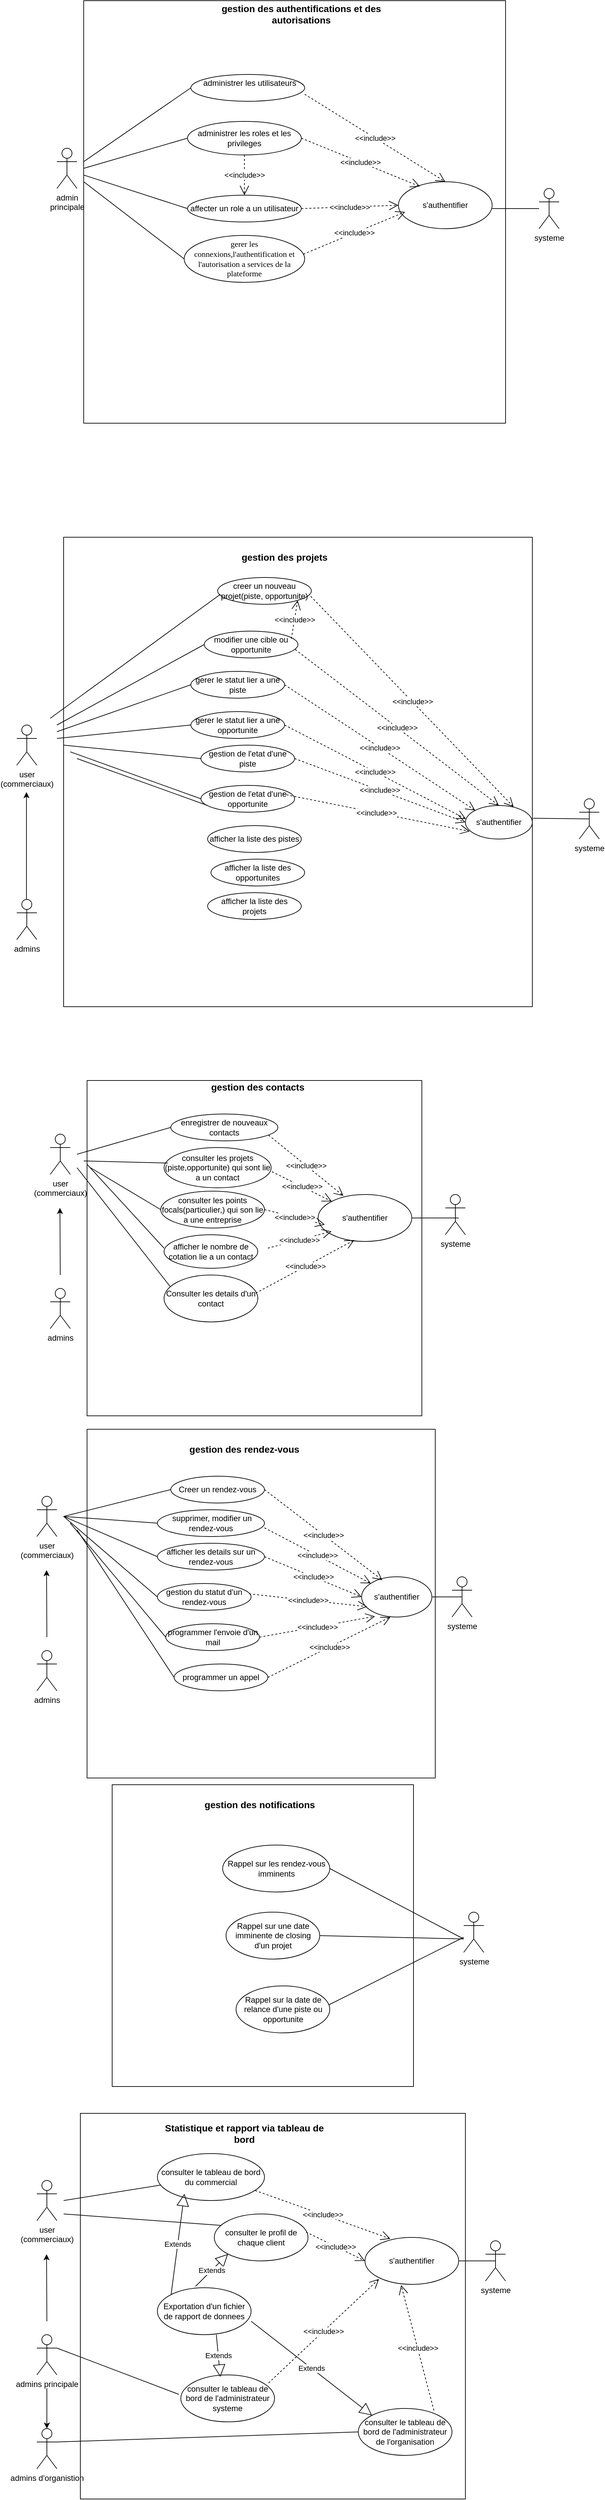 <mxfile version="24.0.5" type="github">
  <diagram name="Page-1" id="YedJf_uwcZubBDAMZVYi">
    <mxGraphModel dx="1066" dy="-581" grid="1" gridSize="10" guides="1" tooltips="1" connect="1" arrows="1" fold="1" page="1" pageScale="1" pageWidth="850" pageHeight="1100" math="0" shadow="0">
      <root>
        <mxCell id="0" />
        <mxCell id="1" parent="0" />
        <mxCell id="aS9QhIr4S9a6gYHnRsQU-71" value="systeme" style="shape=umlActor;verticalLabelPosition=bottom;verticalAlign=top;html=1;" parent="1" vertex="1">
          <mxGeometry x="820" y="1490" width="30" height="60" as="geometry" />
        </mxCell>
        <mxCell id="aS9QhIr4S9a6gYHnRsQU-136" value="" style="whiteSpace=wrap;html=1;aspect=fixed;" parent="1" vertex="1">
          <mxGeometry x="140" y="1210" width="630" height="630" as="geometry" />
        </mxCell>
        <mxCell id="aS9QhIr4S9a6gYHnRsQU-137" value="&lt;b&gt;&lt;font style=&quot;font-size: 14px;&quot;&gt;gestion des authentifications et des autorisations&lt;br&gt;&lt;/font&gt;&lt;/b&gt;" style="text;html=1;align=center;verticalAlign=middle;whiteSpace=wrap;rounded=0;" parent="1" vertex="1">
          <mxGeometry x="340" y="1210" width="250" height="40" as="geometry" />
        </mxCell>
        <mxCell id="aS9QhIr4S9a6gYHnRsQU-138" value="&lt;div&gt;admin &lt;br&gt;&lt;/div&gt;&lt;div&gt;principale&lt;br&gt;&lt;/div&gt;" style="shape=umlActor;verticalLabelPosition=bottom;verticalAlign=top;html=1;outlineConnect=0;" parent="1" vertex="1">
          <mxGeometry x="100" y="1430" width="30" height="60" as="geometry" />
        </mxCell>
        <mxCell id="aS9QhIr4S9a6gYHnRsQU-143" value="&lt;br&gt;&lt;br&gt;&lt;br&gt;&lt;br&gt;&lt;p style=&quot;margin-top:0cm;margin-right:0cm;margin-bottom:0cm;&lt;br/&gt;margin-left:36.0pt;text-align:justify;text-indent:-18.0pt;mso-list:l0 level1 lfo1;&lt;br/&gt;tab-stops:0cm&quot; class=&quot;MsoNormal&quot;&gt;&amp;nbsp;&amp;nbsp;&amp;nbsp;&amp;nbsp;&amp;nbsp;&amp;nbsp;&amp;nbsp;&amp;nbsp; administrer les utilisateurs&lt;br&gt;&lt;/p&gt;&lt;br&gt;&lt;br&gt;&lt;br&gt;&lt;br&gt;&lt;div&gt;&lt;br&gt;&lt;/div&gt;" style="ellipse;whiteSpace=wrap;html=1;" parent="1" vertex="1">
          <mxGeometry x="300" y="1320" width="170" height="40" as="geometry" />
        </mxCell>
        <mxCell id="aS9QhIr4S9a6gYHnRsQU-144" value="administrer les roles et les privileges" style="ellipse;whiteSpace=wrap;html=1;" parent="1" vertex="1">
          <mxGeometry x="295" y="1390" width="170" height="50" as="geometry" />
        </mxCell>
        <mxCell id="aS9QhIr4S9a6gYHnRsQU-145" value="affecter un role a un utilisateur" style="ellipse;whiteSpace=wrap;html=1;" parent="1" vertex="1">
          <mxGeometry x="295" y="1500" width="170" height="40" as="geometry" />
        </mxCell>
        <mxCell id="aS9QhIr4S9a6gYHnRsQU-146" value="&lt;font style=&quot;font-size: 12px;&quot;&gt;&lt;span style=&quot;line-height: 115%; font-family: &amp;quot;Times New Roman&amp;quot;, serif;&quot; lang=&quot;FR&quot;&gt;gerer les connexions,l&#39;authentification et l&#39;autorisation a services de la plateforme&lt;br&gt;&lt;/span&gt;&lt;/font&gt;" style="ellipse;whiteSpace=wrap;html=1;" parent="1" vertex="1">
          <mxGeometry x="290" y="1560" width="180" height="70" as="geometry" />
        </mxCell>
        <mxCell id="aS9QhIr4S9a6gYHnRsQU-147" value="s&#39;authentifier" style="ellipse;whiteSpace=wrap;html=1;" parent="1" vertex="1">
          <mxGeometry x="610" y="1480" width="140" height="70" as="geometry" />
        </mxCell>
        <mxCell id="aS9QhIr4S9a6gYHnRsQU-148" value="&amp;lt;&amp;lt;include&amp;gt;&amp;gt;" style="endArrow=open;endSize=12;dashed=1;html=1;rounded=0;entryX=0.5;entryY=0;entryDx=0;entryDy=0;" parent="1" target="aS9QhIr4S9a6gYHnRsQU-147" edge="1">
          <mxGeometry width="160" relative="1" as="geometry">
            <mxPoint x="470" y="1349.5" as="sourcePoint" />
            <mxPoint x="630" y="1349.5" as="targetPoint" />
          </mxGeometry>
        </mxCell>
        <mxCell id="aS9QhIr4S9a6gYHnRsQU-149" value="&amp;lt;&amp;lt;include&amp;gt;&amp;gt;" style="endArrow=open;endSize=12;dashed=1;html=1;rounded=0;entryX=0.229;entryY=0.1;entryDx=0;entryDy=0;exitX=1;exitY=0.5;exitDx=0;exitDy=0;entryPerimeter=0;" parent="1" source="aS9QhIr4S9a6gYHnRsQU-144" target="aS9QhIr4S9a6gYHnRsQU-147" edge="1">
          <mxGeometry width="160" relative="1" as="geometry">
            <mxPoint x="480" y="1359.5" as="sourcePoint" />
            <mxPoint x="690" y="1490" as="targetPoint" />
          </mxGeometry>
        </mxCell>
        <mxCell id="aS9QhIr4S9a6gYHnRsQU-150" value="&amp;lt;&amp;lt;include&amp;gt;&amp;gt;" style="endArrow=open;endSize=12;dashed=1;html=1;rounded=0;entryX=0;entryY=0.5;entryDx=0;entryDy=0;exitX=1;exitY=0.5;exitDx=0;exitDy=0;" parent="1" source="aS9QhIr4S9a6gYHnRsQU-145" target="aS9QhIr4S9a6gYHnRsQU-147" edge="1">
          <mxGeometry width="160" relative="1" as="geometry">
            <mxPoint x="475" y="1455" as="sourcePoint" />
            <mxPoint x="652" y="1497" as="targetPoint" />
          </mxGeometry>
        </mxCell>
        <mxCell id="aS9QhIr4S9a6gYHnRsQU-151" value="&amp;lt;&amp;lt;include&amp;gt;&amp;gt;" style="endArrow=open;endSize=12;dashed=1;html=1;rounded=0;entryX=0;entryY=0.5;entryDx=0;entryDy=0;exitX=0.989;exitY=0.4;exitDx=0;exitDy=0;exitPerimeter=0;" parent="1" source="aS9QhIr4S9a6gYHnRsQU-146" edge="1">
          <mxGeometry width="160" relative="1" as="geometry">
            <mxPoint x="480" y="1570" as="sourcePoint" />
            <mxPoint x="620" y="1525" as="targetPoint" />
          </mxGeometry>
        </mxCell>
        <mxCell id="aS9QhIr4S9a6gYHnRsQU-154" value="" style="endArrow=none;html=1;rounded=0;" parent="1" edge="1">
          <mxGeometry width="50" height="50" relative="1" as="geometry">
            <mxPoint x="750" y="1520" as="sourcePoint" />
            <mxPoint x="820" y="1520" as="targetPoint" />
          </mxGeometry>
        </mxCell>
        <mxCell id="aS9QhIr4S9a6gYHnRsQU-155" value="" style="endArrow=none;html=1;rounded=0;entryX=0;entryY=0.5;entryDx=0;entryDy=0;" parent="1" edge="1" target="aS9QhIr4S9a6gYHnRsQU-143">
          <mxGeometry width="50" height="50" relative="1" as="geometry">
            <mxPoint x="140" y="1450" as="sourcePoint" />
            <mxPoint x="300" y="1350" as="targetPoint" />
          </mxGeometry>
        </mxCell>
        <mxCell id="aS9QhIr4S9a6gYHnRsQU-156" value="" style="endArrow=none;html=1;rounded=0;entryX=0;entryY=0.5;entryDx=0;entryDy=0;" parent="1" target="aS9QhIr4S9a6gYHnRsQU-144" edge="1">
          <mxGeometry width="50" height="50" relative="1" as="geometry">
            <mxPoint x="140" y="1460" as="sourcePoint" />
            <mxPoint x="310" y="1360" as="targetPoint" />
          </mxGeometry>
        </mxCell>
        <mxCell id="aS9QhIr4S9a6gYHnRsQU-157" value="" style="endArrow=none;html=1;rounded=0;entryX=0;entryY=0.5;entryDx=0;entryDy=0;" parent="1" target="aS9QhIr4S9a6gYHnRsQU-146" edge="1">
          <mxGeometry width="50" height="50" relative="1" as="geometry">
            <mxPoint x="140" y="1480" as="sourcePoint" />
            <mxPoint x="305" y="1455" as="targetPoint" />
          </mxGeometry>
        </mxCell>
        <mxCell id="aS9QhIr4S9a6gYHnRsQU-158" value="" style="endArrow=none;html=1;rounded=0;entryX=0;entryY=0.5;entryDx=0;entryDy=0;" parent="1" target="aS9QhIr4S9a6gYHnRsQU-145" edge="1">
          <mxGeometry width="50" height="50" relative="1" as="geometry">
            <mxPoint x="140" y="1470" as="sourcePoint" />
            <mxPoint x="315" y="1465" as="targetPoint" />
          </mxGeometry>
        </mxCell>
        <mxCell id="aS9QhIr4S9a6gYHnRsQU-159" value="&amp;lt;&amp;lt;include&amp;gt;&amp;gt;" style="endArrow=open;endSize=12;dashed=1;html=1;rounded=0;entryX=0.5;entryY=0;entryDx=0;entryDy=0;exitX=0.5;exitY=1;exitDx=0;exitDy=0;" parent="1" source="aS9QhIr4S9a6gYHnRsQU-144" target="aS9QhIr4S9a6gYHnRsQU-145" edge="1">
          <mxGeometry width="160" relative="1" as="geometry">
            <mxPoint x="475" y="1570" as="sourcePoint" />
            <mxPoint x="620" y="1525" as="targetPoint" />
          </mxGeometry>
        </mxCell>
        <mxCell id="aS9QhIr4S9a6gYHnRsQU-160" value="" style="whiteSpace=wrap;html=1;aspect=fixed;" parent="1" vertex="1">
          <mxGeometry x="110" y="2010" width="700" height="700" as="geometry" />
        </mxCell>
        <mxCell id="aS9QhIr4S9a6gYHnRsQU-161" value="&lt;b&gt;&lt;font style=&quot;font-size: 14px;&quot;&gt;gestion des projets&lt;br&gt;&lt;/font&gt;&lt;/b&gt;" style="text;html=1;align=center;verticalAlign=middle;whiteSpace=wrap;rounded=0;" parent="1" vertex="1">
          <mxGeometry x="315" y="2020" width="250" height="40" as="geometry" />
        </mxCell>
        <mxCell id="aS9QhIr4S9a6gYHnRsQU-176" value="creer un nouveau projet(piste, opportunite) " style="ellipse;whiteSpace=wrap;html=1;" parent="1" vertex="1">
          <mxGeometry x="340" y="2070" width="140" height="40" as="geometry" />
        </mxCell>
        <mxCell id="aS9QhIr4S9a6gYHnRsQU-177" value="modifier une cible ou opportunite" style="ellipse;whiteSpace=wrap;html=1;" parent="1" vertex="1">
          <mxGeometry x="320" y="2150" width="140" height="40" as="geometry" />
        </mxCell>
        <mxCell id="aS9QhIr4S9a6gYHnRsQU-178" value="gerer le statut lier a une piste" style="ellipse;whiteSpace=wrap;html=1;" parent="1" vertex="1">
          <mxGeometry x="300" y="2210" width="140" height="40" as="geometry" />
        </mxCell>
        <mxCell id="aS9QhIr4S9a6gYHnRsQU-184" value="s&#39;authentifier" style="ellipse;whiteSpace=wrap;html=1;" parent="1" vertex="1">
          <mxGeometry x="710" y="2410" width="100" height="50" as="geometry" />
        </mxCell>
        <mxCell id="aS9QhIr4S9a6gYHnRsQU-190" value="&amp;lt;&amp;lt;include&amp;gt;&amp;gt;" style="endArrow=open;endSize=12;dashed=1;html=1;rounded=0;entryX=0.007;entryY=0.4;entryDx=0;entryDy=0;exitX=1;exitY=0.5;exitDx=0;exitDy=0;entryPerimeter=0;" parent="1" source="yL7kgjwQmhdQYdYeQuJn-1" target="aS9QhIr4S9a6gYHnRsQU-184" edge="1">
          <mxGeometry width="160" relative="1" as="geometry">
            <mxPoint x="460.98" y="2385.99" as="sourcePoint" />
            <mxPoint x="760" y="2495" as="targetPoint" />
          </mxGeometry>
        </mxCell>
        <mxCell id="aS9QhIr4S9a6gYHnRsQU-191" value="&amp;lt;&amp;lt;include&amp;gt;&amp;gt;" style="endArrow=open;endSize=12;dashed=1;html=1;rounded=0;entryX=0;entryY=0;entryDx=0;entryDy=0;exitX=1;exitY=0.5;exitDx=0;exitDy=0;" parent="1" source="aS9QhIr4S9a6gYHnRsQU-178" target="aS9QhIr4S9a6gYHnRsQU-184" edge="1">
          <mxGeometry width="160" relative="1" as="geometry">
            <mxPoint x="610" y="2580" as="sourcePoint" />
            <mxPoint x="770" y="2505" as="targetPoint" />
          </mxGeometry>
        </mxCell>
        <mxCell id="aS9QhIr4S9a6gYHnRsQU-192" value="&amp;lt;&amp;lt;include&amp;gt;&amp;gt;" style="endArrow=open;endSize=12;dashed=1;html=1;rounded=0;entryX=0.5;entryY=0;entryDx=0;entryDy=0;exitX=0.971;exitY=0.686;exitDx=0;exitDy=0;exitPerimeter=0;" parent="1" source="aS9QhIr4S9a6gYHnRsQU-177" target="aS9QhIr4S9a6gYHnRsQU-184" edge="1">
          <mxGeometry width="160" relative="1" as="geometry">
            <mxPoint x="620" y="2590" as="sourcePoint" />
            <mxPoint x="780" y="2515" as="targetPoint" />
          </mxGeometry>
        </mxCell>
        <mxCell id="aS9QhIr4S9a6gYHnRsQU-193" value="&amp;lt;&amp;lt;include&amp;gt;&amp;gt;" style="endArrow=open;endSize=12;dashed=1;html=1;rounded=0;entryX=0.721;entryY=0.043;entryDx=0;entryDy=0;exitX=0.993;exitY=0.7;exitDx=0;exitDy=0;exitPerimeter=0;entryPerimeter=0;" parent="1" source="aS9QhIr4S9a6gYHnRsQU-176" target="aS9QhIr4S9a6gYHnRsQU-184" edge="1">
          <mxGeometry width="160" relative="1" as="geometry">
            <mxPoint x="630" y="2600" as="sourcePoint" />
            <mxPoint x="790" y="2525" as="targetPoint" />
          </mxGeometry>
        </mxCell>
        <mxCell id="aS9QhIr4S9a6gYHnRsQU-195" value="systeme" style="shape=umlActor;verticalLabelPosition=bottom;verticalAlign=top;html=1;" parent="1" vertex="1">
          <mxGeometry x="880" y="2400" width="30" height="60" as="geometry" />
        </mxCell>
        <mxCell id="aS9QhIr4S9a6gYHnRsQU-196" value="" style="endArrow=none;html=1;rounded=0;entryX=0.5;entryY=0.5;entryDx=0;entryDy=0;entryPerimeter=0;exitX=1.01;exitY=0.38;exitDx=0;exitDy=0;exitPerimeter=0;" parent="1" target="aS9QhIr4S9a6gYHnRsQU-195" edge="1" source="aS9QhIr4S9a6gYHnRsQU-184">
          <mxGeometry width="50" height="50" relative="1" as="geometry">
            <mxPoint x="850" y="2450" as="sourcePoint" />
            <mxPoint x="900" y="2400" as="targetPoint" />
          </mxGeometry>
        </mxCell>
        <mxCell id="aS9QhIr4S9a6gYHnRsQU-201" value="&lt;div&gt;user&lt;/div&gt;&lt;div&gt;(commerciaux)&lt;/div&gt;" style="shape=umlActor;verticalLabelPosition=bottom;verticalAlign=top;html=1;outlineConnect=0;" parent="1" vertex="1">
          <mxGeometry x="40" y="2290" width="30" height="60" as="geometry" />
        </mxCell>
        <mxCell id="aS9QhIr4S9a6gYHnRsQU-202" value="&lt;div&gt;admins&lt;br&gt;&lt;/div&gt;" style="shape=umlActor;verticalLabelPosition=bottom;verticalAlign=top;html=1;outlineConnect=0;" parent="1" vertex="1">
          <mxGeometry x="40" y="2550" width="30" height="60" as="geometry" />
        </mxCell>
        <mxCell id="aS9QhIr4S9a6gYHnRsQU-203" value="" style="endArrow=classic;html=1;rounded=0;" parent="1" edge="1">
          <mxGeometry width="50" height="50" relative="1" as="geometry">
            <mxPoint x="54.5" y="2550" as="sourcePoint" />
            <mxPoint x="54.5" y="2390" as="targetPoint" />
          </mxGeometry>
        </mxCell>
        <mxCell id="aS9QhIr4S9a6gYHnRsQU-204" value="" style="endArrow=none;html=1;rounded=0;entryX=0.029;entryY=0.629;entryDx=0;entryDy=0;entryPerimeter=0;" parent="1" target="aS9QhIr4S9a6gYHnRsQU-176" edge="1">
          <mxGeometry width="50" height="50" relative="1" as="geometry">
            <mxPoint x="90" y="2280" as="sourcePoint" />
            <mxPoint x="140" y="2230" as="targetPoint" />
          </mxGeometry>
        </mxCell>
        <mxCell id="aS9QhIr4S9a6gYHnRsQU-205" value="" style="endArrow=none;html=1;rounded=0;entryX=0;entryY=0.5;entryDx=0;entryDy=0;" parent="1" target="aS9QhIr4S9a6gYHnRsQU-177" edge="1">
          <mxGeometry width="50" height="50" relative="1" as="geometry">
            <mxPoint x="100" y="2290" as="sourcePoint" />
            <mxPoint x="354" y="2134" as="targetPoint" />
          </mxGeometry>
        </mxCell>
        <mxCell id="aS9QhIr4S9a6gYHnRsQU-206" value="" style="endArrow=none;html=1;rounded=0;entryX=0;entryY=0.5;entryDx=0;entryDy=0;" parent="1" target="aS9QhIr4S9a6gYHnRsQU-178" edge="1">
          <mxGeometry width="50" height="50" relative="1" as="geometry">
            <mxPoint x="100" y="2300" as="sourcePoint" />
            <mxPoint x="330" y="2205" as="targetPoint" />
          </mxGeometry>
        </mxCell>
        <mxCell id="aS9QhIr4S9a6gYHnRsQU-207" value="" style="endArrow=none;html=1;rounded=0;entryX=0;entryY=0.5;entryDx=0;entryDy=0;" parent="1" target="yL7kgjwQmhdQYdYeQuJn-1" edge="1">
          <mxGeometry width="50" height="50" relative="1" as="geometry">
            <mxPoint x="100" y="2310" as="sourcePoint" />
            <mxPoint x="320" y="2375" as="targetPoint" />
          </mxGeometry>
        </mxCell>
        <mxCell id="aS9QhIr4S9a6gYHnRsQU-213" value="" style="whiteSpace=wrap;html=1;aspect=fixed;" parent="1" vertex="1">
          <mxGeometry x="145" y="2820" width="500" height="500" as="geometry" />
        </mxCell>
        <mxCell id="aS9QhIr4S9a6gYHnRsQU-214" value="enregistrer de nouveaux contacts" style="ellipse;whiteSpace=wrap;html=1;" parent="1" vertex="1">
          <mxGeometry x="270" y="2870" width="160" height="40" as="geometry" />
        </mxCell>
        <mxCell id="aS9QhIr4S9a6gYHnRsQU-215" value="consulter les projets (piste,opportunite) qui sont lie a un contact" style="ellipse;whiteSpace=wrap;html=1;" parent="1" vertex="1">
          <mxGeometry x="260" y="2920" width="160" height="60" as="geometry" />
        </mxCell>
        <mxCell id="aS9QhIr4S9a6gYHnRsQU-216" value="Consulter les details d&#39;un contact" style="ellipse;whiteSpace=wrap;html=1;" parent="1" vertex="1">
          <mxGeometry x="260" y="3110" width="140" height="70" as="geometry" />
        </mxCell>
        <mxCell id="aS9QhIr4S9a6gYHnRsQU-217" value="&lt;div&gt;user&lt;/div&gt;&lt;div&gt;(commerciaux)&lt;/div&gt;" style="shape=umlActor;verticalLabelPosition=bottom;verticalAlign=top;html=1;outlineConnect=0;" parent="1" vertex="1">
          <mxGeometry x="90" y="2900" width="30" height="60" as="geometry" />
        </mxCell>
        <mxCell id="aS9QhIr4S9a6gYHnRsQU-218" value="&lt;div&gt;admins&lt;br&gt;&lt;/div&gt;" style="shape=umlActor;verticalLabelPosition=bottom;verticalAlign=top;html=1;outlineConnect=0;" parent="1" vertex="1">
          <mxGeometry x="90" y="3130" width="30" height="60" as="geometry" />
        </mxCell>
        <mxCell id="aS9QhIr4S9a6gYHnRsQU-219" value="" style="endArrow=classic;html=1;rounded=0;" parent="1" edge="1">
          <mxGeometry width="50" height="50" relative="1" as="geometry">
            <mxPoint x="105" y="3110" as="sourcePoint" />
            <mxPoint x="104.5" y="3010" as="targetPoint" />
          </mxGeometry>
        </mxCell>
        <mxCell id="aS9QhIr4S9a6gYHnRsQU-220" value="" style="endArrow=none;html=1;rounded=0;entryX=0;entryY=0.5;entryDx=0;entryDy=0;" parent="1" target="aS9QhIr4S9a6gYHnRsQU-214" edge="1">
          <mxGeometry width="50" height="50" relative="1" as="geometry">
            <mxPoint x="130" y="2930" as="sourcePoint" />
            <mxPoint x="180" y="2880" as="targetPoint" />
          </mxGeometry>
        </mxCell>
        <mxCell id="aS9QhIr4S9a6gYHnRsQU-221" value="" style="endArrow=none;html=1;rounded=0;entryX=0.036;entryY=0.386;entryDx=0;entryDy=0;entryPerimeter=0;" parent="1" target="aS9QhIr4S9a6gYHnRsQU-215" edge="1">
          <mxGeometry width="50" height="50" relative="1" as="geometry">
            <mxPoint x="140" y="2940" as="sourcePoint" />
            <mxPoint x="283" y="2924" as="targetPoint" />
          </mxGeometry>
        </mxCell>
        <mxCell id="aS9QhIr4S9a6gYHnRsQU-222" value="" style="endArrow=none;html=1;rounded=0;entryX=0.064;entryY=0.243;entryDx=0;entryDy=0;entryPerimeter=0;" parent="1" target="aS9QhIr4S9a6gYHnRsQU-216" edge="1">
          <mxGeometry width="50" height="50" relative="1" as="geometry">
            <mxPoint x="130" y="2950" as="sourcePoint" />
            <mxPoint x="295" y="3027" as="targetPoint" />
          </mxGeometry>
        </mxCell>
        <mxCell id="aS9QhIr4S9a6gYHnRsQU-223" value="s&#39;authentifier" style="ellipse;whiteSpace=wrap;html=1;" parent="1" vertex="1">
          <mxGeometry x="490" y="2990" width="140" height="70" as="geometry" />
        </mxCell>
        <mxCell id="aS9QhIr4S9a6gYHnRsQU-224" value="systeme" style="shape=umlActor;verticalLabelPosition=bottom;verticalAlign=top;html=1;" parent="1" vertex="1">
          <mxGeometry x="680" y="2990" width="30" height="60" as="geometry" />
        </mxCell>
        <mxCell id="aS9QhIr4S9a6gYHnRsQU-225" value="&amp;lt;&amp;lt;include&amp;gt;&amp;gt;" style="endArrow=open;endSize=12;dashed=1;html=1;rounded=0;exitX=0.913;exitY=0.786;exitDx=0;exitDy=0;exitPerimeter=0;entryX=0.271;entryY=0.029;entryDx=0;entryDy=0;entryPerimeter=0;" parent="1" source="aS9QhIr4S9a6gYHnRsQU-214" target="aS9QhIr4S9a6gYHnRsQU-223" edge="1">
          <mxGeometry width="160" relative="1" as="geometry">
            <mxPoint x="370" y="3000" as="sourcePoint" />
            <mxPoint x="520" y="2990" as="targetPoint" />
          </mxGeometry>
        </mxCell>
        <mxCell id="aS9QhIr4S9a6gYHnRsQU-226" value="&amp;lt;&amp;lt;include&amp;gt;&amp;gt;" style="endArrow=open;endSize=12;dashed=1;html=1;rounded=0;exitX=1.007;exitY=0.6;exitDx=0;exitDy=0;exitPerimeter=0;" parent="1" source="aS9QhIr4S9a6gYHnRsQU-215" target="aS9QhIr4S9a6gYHnRsQU-223" edge="1">
          <mxGeometry width="160" relative="1" as="geometry">
            <mxPoint x="426" y="2935" as="sourcePoint" />
            <mxPoint x="530" y="3000" as="targetPoint" />
          </mxGeometry>
        </mxCell>
        <mxCell id="aS9QhIr4S9a6gYHnRsQU-227" value="&amp;lt;&amp;lt;include&amp;gt;&amp;gt;" style="endArrow=open;endSize=12;dashed=1;html=1;rounded=0;exitX=0.979;exitY=0.386;exitDx=0;exitDy=0;exitPerimeter=0;entryX=0.386;entryY=0.971;entryDx=0;entryDy=0;entryPerimeter=0;" parent="1" source="aS9QhIr4S9a6gYHnRsQU-216" target="aS9QhIr4S9a6gYHnRsQU-223" edge="1">
          <mxGeometry width="160" relative="1" as="geometry">
            <mxPoint x="411" y="3022" as="sourcePoint" />
            <mxPoint x="475" y="3035" as="targetPoint" />
          </mxGeometry>
        </mxCell>
        <mxCell id="aS9QhIr4S9a6gYHnRsQU-228" value="" style="endArrow=none;html=1;rounded=0;exitX=1;exitY=0.5;exitDx=0;exitDy=0;" parent="1" source="aS9QhIr4S9a6gYHnRsQU-223" edge="1">
          <mxGeometry width="50" height="50" relative="1" as="geometry">
            <mxPoint x="630" y="3030" as="sourcePoint" />
            <mxPoint x="700" y="3025" as="targetPoint" />
          </mxGeometry>
        </mxCell>
        <mxCell id="aS9QhIr4S9a6gYHnRsQU-230" value="" style="whiteSpace=wrap;html=1;aspect=fixed;" parent="1" vertex="1">
          <mxGeometry x="182.5" y="3870" width="450" height="450" as="geometry" />
        </mxCell>
        <mxCell id="aS9QhIr4S9a6gYHnRsQU-231" value="Rappel sur les rendez-vous imminents" style="ellipse;whiteSpace=wrap;html=1;" parent="1" vertex="1">
          <mxGeometry x="347.5" y="3960" width="160" height="70" as="geometry" />
        </mxCell>
        <mxCell id="aS9QhIr4S9a6gYHnRsQU-232" value="Rappel sur une date imminente de closing d&#39;un projet" style="ellipse;whiteSpace=wrap;html=1;" parent="1" vertex="1">
          <mxGeometry x="352.5" y="4060" width="140" height="70" as="geometry" />
        </mxCell>
        <mxCell id="aS9QhIr4S9a6gYHnRsQU-233" value="Rappel sur la date de relance d&#39;une piste ou opportunite" style="ellipse;whiteSpace=wrap;html=1;" parent="1" vertex="1">
          <mxGeometry x="367.5" y="4170" width="140" height="70" as="geometry" />
        </mxCell>
        <mxCell id="aS9QhIr4S9a6gYHnRsQU-241" value="systeme" style="shape=umlActor;verticalLabelPosition=bottom;verticalAlign=top;html=1;" parent="1" vertex="1">
          <mxGeometry x="707.5" y="4060" width="30" height="60" as="geometry" />
        </mxCell>
        <mxCell id="aS9QhIr4S9a6gYHnRsQU-246" value="&lt;b&gt;&lt;font style=&quot;font-size: 14px;&quot;&gt;gestion des contacts&lt;br&gt;&lt;/font&gt;&lt;/b&gt;" style="text;html=1;align=center;verticalAlign=middle;whiteSpace=wrap;rounded=0;" parent="1" vertex="1">
          <mxGeometry x="275" y="2810" width="250" height="40" as="geometry" />
        </mxCell>
        <mxCell id="aS9QhIr4S9a6gYHnRsQU-247" value="&lt;b&gt;&lt;font style=&quot;font-size: 14px;&quot;&gt;gestion des notifications&lt;br&gt;&lt;/font&gt;&lt;/b&gt;" style="text;html=1;align=center;verticalAlign=middle;whiteSpace=wrap;rounded=0;" parent="1" vertex="1">
          <mxGeometry x="277.5" y="3880" width="250" height="40" as="geometry" />
        </mxCell>
        <mxCell id="aS9QhIr4S9a6gYHnRsQU-248" value="" style="endArrow=none;html=1;rounded=0;exitX=1;exitY=0.5;exitDx=0;exitDy=0;" parent="1" source="aS9QhIr4S9a6gYHnRsQU-231" edge="1">
          <mxGeometry width="50" height="50" relative="1" as="geometry">
            <mxPoint x="567.5" y="4020" as="sourcePoint" />
            <mxPoint x="707.5" y="4100" as="targetPoint" />
          </mxGeometry>
        </mxCell>
        <mxCell id="aS9QhIr4S9a6gYHnRsQU-250" value="" style="endArrow=none;html=1;rounded=0;exitX=1;exitY=0.5;exitDx=0;exitDy=0;" parent="1" source="aS9QhIr4S9a6gYHnRsQU-232" edge="1">
          <mxGeometry width="50" height="50" relative="1" as="geometry">
            <mxPoint x="517.5" y="4005" as="sourcePoint" />
            <mxPoint x="707.5" y="4100" as="targetPoint" />
          </mxGeometry>
        </mxCell>
        <mxCell id="aS9QhIr4S9a6gYHnRsQU-251" value="" style="endArrow=none;html=1;rounded=0;exitX=0.993;exitY=0.4;exitDx=0;exitDy=0;exitPerimeter=0;" parent="1" source="aS9QhIr4S9a6gYHnRsQU-233" edge="1" target="aS9QhIr4S9a6gYHnRsQU-241">
          <mxGeometry width="50" height="50" relative="1" as="geometry">
            <mxPoint x="502.5" y="4105" as="sourcePoint" />
            <mxPoint x="697.5" y="4110" as="targetPoint" />
          </mxGeometry>
        </mxCell>
        <mxCell id="aS9QhIr4S9a6gYHnRsQU-285" value="" style="whiteSpace=wrap;html=1;aspect=fixed;" parent="1" vertex="1">
          <mxGeometry x="135" y="4360" width="575" height="575" as="geometry" />
        </mxCell>
        <mxCell id="aS9QhIr4S9a6gYHnRsQU-286" value="consulter le tableau de bord du commercial" style="ellipse;whiteSpace=wrap;html=1;" parent="1" vertex="1">
          <mxGeometry x="250" y="4420" width="160" height="70" as="geometry" />
        </mxCell>
        <mxCell id="aS9QhIr4S9a6gYHnRsQU-287" value="consulter le profil de chaque client" style="ellipse;whiteSpace=wrap;html=1;" parent="1" vertex="1">
          <mxGeometry x="335" y="4510" width="140" height="70" as="geometry" />
        </mxCell>
        <mxCell id="aS9QhIr4S9a6gYHnRsQU-288" value="&lt;div&gt;user&lt;/div&gt;&lt;div&gt;(commerciaux)&lt;/div&gt;" style="shape=umlActor;verticalLabelPosition=bottom;verticalAlign=top;html=1;outlineConnect=0;" parent="1" vertex="1">
          <mxGeometry x="70" y="4460" width="30" height="60" as="geometry" />
        </mxCell>
        <mxCell id="aS9QhIr4S9a6gYHnRsQU-289" value="&lt;div&gt;admins principale&lt;br&gt;&lt;/div&gt;" style="shape=umlActor;verticalLabelPosition=bottom;verticalAlign=top;html=1;outlineConnect=0;" parent="1" vertex="1">
          <mxGeometry x="70" y="4690" width="30" height="60" as="geometry" />
        </mxCell>
        <mxCell id="aS9QhIr4S9a6gYHnRsQU-290" value="" style="endArrow=classic;html=1;rounded=0;" parent="1" edge="1">
          <mxGeometry width="50" height="50" relative="1" as="geometry">
            <mxPoint x="85" y="4670" as="sourcePoint" />
            <mxPoint x="84.5" y="4570" as="targetPoint" />
          </mxGeometry>
        </mxCell>
        <mxCell id="aS9QhIr4S9a6gYHnRsQU-291" value="" style="endArrow=none;html=1;rounded=0;" parent="1" target="aS9QhIr4S9a6gYHnRsQU-286" edge="1">
          <mxGeometry width="50" height="50" relative="1" as="geometry">
            <mxPoint x="110" y="4490" as="sourcePoint" />
            <mxPoint x="160" y="4440" as="targetPoint" />
          </mxGeometry>
        </mxCell>
        <mxCell id="aS9QhIr4S9a6gYHnRsQU-292" value="" style="endArrow=none;html=1;rounded=0;entryX=0.064;entryY=0.243;entryDx=0;entryDy=0;entryPerimeter=0;" parent="1" target="aS9QhIr4S9a6gYHnRsQU-287" edge="1">
          <mxGeometry width="50" height="50" relative="1" as="geometry">
            <mxPoint x="110" y="4510" as="sourcePoint" />
            <mxPoint x="275" y="4587" as="targetPoint" />
          </mxGeometry>
        </mxCell>
        <mxCell id="aS9QhIr4S9a6gYHnRsQU-293" value="s&#39;authentifier" style="ellipse;whiteSpace=wrap;html=1;" parent="1" vertex="1">
          <mxGeometry x="560" y="4545" width="140" height="70" as="geometry" />
        </mxCell>
        <mxCell id="aS9QhIr4S9a6gYHnRsQU-294" value="systeme" style="shape=umlActor;verticalLabelPosition=bottom;verticalAlign=top;html=1;" parent="1" vertex="1">
          <mxGeometry x="740" y="4550" width="30" height="60" as="geometry" />
        </mxCell>
        <mxCell id="aS9QhIr4S9a6gYHnRsQU-295" value="&amp;lt;&amp;lt;include&amp;gt;&amp;gt;" style="endArrow=open;endSize=12;dashed=1;html=1;rounded=0;exitX=0.913;exitY=0.786;exitDx=0;exitDy=0;exitPerimeter=0;entryX=0.271;entryY=0.029;entryDx=0;entryDy=0;entryPerimeter=0;" parent="1" source="aS9QhIr4S9a6gYHnRsQU-286" target="aS9QhIr4S9a6gYHnRsQU-293" edge="1">
          <mxGeometry width="160" relative="1" as="geometry">
            <mxPoint x="350" y="4560" as="sourcePoint" />
            <mxPoint x="500" y="4550" as="targetPoint" />
          </mxGeometry>
        </mxCell>
        <mxCell id="aS9QhIr4S9a6gYHnRsQU-296" value="&amp;lt;&amp;lt;include&amp;gt;&amp;gt;" style="endArrow=open;endSize=12;dashed=1;html=1;rounded=0;exitX=0.979;exitY=0.386;exitDx=0;exitDy=0;exitPerimeter=0;entryX=0;entryY=0.5;entryDx=0;entryDy=0;" parent="1" source="aS9QhIr4S9a6gYHnRsQU-287" target="aS9QhIr4S9a6gYHnRsQU-293" edge="1">
          <mxGeometry width="160" relative="1" as="geometry">
            <mxPoint x="391" y="4582" as="sourcePoint" />
            <mxPoint x="455" y="4595" as="targetPoint" />
          </mxGeometry>
        </mxCell>
        <mxCell id="aS9QhIr4S9a6gYHnRsQU-297" value="" style="endArrow=none;html=1;rounded=0;exitX=1;exitY=0.5;exitDx=0;exitDy=0;entryX=0.5;entryY=0.5;entryDx=0;entryDy=0;entryPerimeter=0;" parent="1" source="aS9QhIr4S9a6gYHnRsQU-293" target="aS9QhIr4S9a6gYHnRsQU-294" edge="1">
          <mxGeometry width="50" height="50" relative="1" as="geometry">
            <mxPoint x="610" y="4590" as="sourcePoint" />
            <mxPoint x="680" y="4585" as="targetPoint" />
          </mxGeometry>
        </mxCell>
        <mxCell id="aS9QhIr4S9a6gYHnRsQU-298" value="&lt;b&gt;&lt;font style=&quot;font-size: 14px;&quot;&gt;Statistique et rapport via tableau de bord&lt;br&gt;&lt;/font&gt;&lt;/b&gt;" style="text;html=1;align=center;verticalAlign=middle;whiteSpace=wrap;rounded=0;" parent="1" vertex="1">
          <mxGeometry x="255" y="4370" width="250" height="40" as="geometry" />
        </mxCell>
        <mxCell id="aS9QhIr4S9a6gYHnRsQU-303" value="consulter le tableau de bord de l&#39;administrateur de l&#39;organisation" style="ellipse;whiteSpace=wrap;html=1;" parent="1" vertex="1">
          <mxGeometry x="550" y="4800" width="140" height="70" as="geometry" />
        </mxCell>
        <mxCell id="aS9QhIr4S9a6gYHnRsQU-304" value="consulter le tableau de bord de l&#39;administrateur systeme" style="ellipse;whiteSpace=wrap;html=1;" parent="1" vertex="1">
          <mxGeometry x="285" y="4750" width="140" height="70" as="geometry" />
        </mxCell>
        <mxCell id="aS9QhIr4S9a6gYHnRsQU-305" value="&lt;div&gt;admins d&#39;organistion &lt;br&gt;&lt;/div&gt;" style="shape=umlActor;verticalLabelPosition=bottom;verticalAlign=top;html=1;outlineConnect=0;" parent="1" vertex="1">
          <mxGeometry x="70" y="4830" width="30" height="60" as="geometry" />
        </mxCell>
        <mxCell id="aS9QhIr4S9a6gYHnRsQU-306" value="" style="endArrow=classic;html=1;rounded=0;entryX=0.5;entryY=0;entryDx=0;entryDy=0;entryPerimeter=0;" parent="1" target="aS9QhIr4S9a6gYHnRsQU-305" edge="1">
          <mxGeometry width="50" height="50" relative="1" as="geometry">
            <mxPoint x="85" y="4770" as="sourcePoint" />
            <mxPoint x="94.5" y="4580" as="targetPoint" />
          </mxGeometry>
        </mxCell>
        <mxCell id="aS9QhIr4S9a6gYHnRsQU-307" value="" style="endArrow=none;html=1;rounded=0;exitX=1;exitY=0.333;exitDx=0;exitDy=0;exitPerimeter=0;entryX=-0.021;entryY=0.414;entryDx=0;entryDy=0;entryPerimeter=0;" parent="1" source="aS9QhIr4S9a6gYHnRsQU-289" target="aS9QhIr4S9a6gYHnRsQU-304" edge="1">
          <mxGeometry width="50" height="50" relative="1" as="geometry">
            <mxPoint x="400" y="4690" as="sourcePoint" />
            <mxPoint x="450" y="4640" as="targetPoint" />
          </mxGeometry>
        </mxCell>
        <mxCell id="aS9QhIr4S9a6gYHnRsQU-308" value="" style="endArrow=none;html=1;rounded=0;exitX=1;exitY=0.333;exitDx=0;exitDy=0;exitPerimeter=0;entryX=0;entryY=0.5;entryDx=0;entryDy=0;" parent="1" source="aS9QhIr4S9a6gYHnRsQU-305" target="aS9QhIr4S9a6gYHnRsQU-303" edge="1">
          <mxGeometry width="50" height="50" relative="1" as="geometry">
            <mxPoint x="110" y="4720" as="sourcePoint" />
            <mxPoint x="377" y="4669" as="targetPoint" />
          </mxGeometry>
        </mxCell>
        <mxCell id="aS9QhIr4S9a6gYHnRsQU-309" value="&amp;lt;&amp;lt;include&amp;gt;&amp;gt;" style="endArrow=open;endSize=12;dashed=1;html=1;rounded=0;exitX=0.936;exitY=0.171;exitDx=0;exitDy=0;exitPerimeter=0;entryX=0.079;entryY=0.743;entryDx=0;entryDy=0;entryPerimeter=0;" parent="1" source="aS9QhIr4S9a6gYHnRsQU-304" edge="1">
          <mxGeometry width="160" relative="1" as="geometry">
            <mxPoint x="397" y="4557" as="sourcePoint" />
            <mxPoint x="581" y="4607" as="targetPoint" />
          </mxGeometry>
        </mxCell>
        <mxCell id="aS9QhIr4S9a6gYHnRsQU-310" value="&amp;lt;&amp;lt;include&amp;gt;&amp;gt;" style="endArrow=open;endSize=12;dashed=1;html=1;rounded=0;exitX=0.807;exitY=0.043;exitDx=0;exitDy=0;exitPerimeter=0;entryX=0.386;entryY=1.014;entryDx=0;entryDy=0;entryPerimeter=0;" parent="1" source="aS9QhIr4S9a6gYHnRsQU-303" target="aS9QhIr4S9a6gYHnRsQU-293" edge="1">
          <mxGeometry width="160" relative="1" as="geometry">
            <mxPoint x="566" y="4732" as="sourcePoint" />
            <mxPoint x="591" y="4617" as="targetPoint" />
          </mxGeometry>
        </mxCell>
        <mxCell id="aS9QhIr4S9a6gYHnRsQU-311" value="Exportation d&#39;un fichier de rapport de donnees" style="ellipse;whiteSpace=wrap;html=1;" parent="1" vertex="1">
          <mxGeometry x="250" y="4620" width="140" height="70" as="geometry" />
        </mxCell>
        <mxCell id="aS9QhIr4S9a6gYHnRsQU-312" value="Extends" style="endArrow=block;endSize=16;endFill=0;html=1;rounded=0;exitX=0.629;exitY=1;exitDx=0;exitDy=0;exitPerimeter=0;entryX=0.421;entryY=0.043;entryDx=0;entryDy=0;entryPerimeter=0;" parent="1" source="aS9QhIr4S9a6gYHnRsQU-311" target="aS9QhIr4S9a6gYHnRsQU-304" edge="1">
          <mxGeometry width="160" relative="1" as="geometry">
            <mxPoint x="350" y="4670" as="sourcePoint" />
            <mxPoint x="510" y="4670" as="targetPoint" />
          </mxGeometry>
        </mxCell>
        <mxCell id="aS9QhIr4S9a6gYHnRsQU-313" value="Extends" style="endArrow=block;endSize=16;endFill=0;html=1;rounded=0;exitX=1;exitY=0.714;exitDx=0;exitDy=0;exitPerimeter=0;entryX=0;entryY=0;entryDx=0;entryDy=0;" parent="1" source="aS9QhIr4S9a6gYHnRsQU-311" target="aS9QhIr4S9a6gYHnRsQU-303" edge="1">
          <mxGeometry width="160" relative="1" as="geometry">
            <mxPoint x="401" y="4674" as="sourcePoint" />
            <mxPoint x="440" y="4750" as="targetPoint" />
          </mxGeometry>
        </mxCell>
        <mxCell id="aS9QhIr4S9a6gYHnRsQU-314" value="Extends" style="endArrow=block;endSize=16;endFill=0;html=1;rounded=0;exitX=0.407;exitY=-0.029;exitDx=0;exitDy=0;exitPerimeter=0;entryX=0;entryY=1;entryDx=0;entryDy=0;" parent="1" source="aS9QhIr4S9a6gYHnRsQU-311" target="aS9QhIr4S9a6gYHnRsQU-287" edge="1">
          <mxGeometry width="160" relative="1" as="geometry">
            <mxPoint x="402" y="4658" as="sourcePoint" />
            <mxPoint x="645" y="4770" as="targetPoint" />
          </mxGeometry>
        </mxCell>
        <mxCell id="aS9QhIr4S9a6gYHnRsQU-315" value="Extends" style="endArrow=block;endSize=16;endFill=0;html=1;rounded=0;exitX=0;exitY=0;exitDx=0;exitDy=0;entryX=0.252;entryY=0.857;entryDx=0;entryDy=0;entryPerimeter=0;" parent="1" source="aS9QhIr4S9a6gYHnRsQU-311" target="aS9QhIr4S9a6gYHnRsQU-286" edge="1">
          <mxGeometry width="160" relative="1" as="geometry">
            <mxPoint x="317" y="4628" as="sourcePoint" />
            <mxPoint x="432" y="4608" as="targetPoint" />
          </mxGeometry>
        </mxCell>
        <mxCell id="aS9QhIr4S9a6gYHnRsQU-316" value="&amp;lt;&amp;lt;include&amp;gt;&amp;gt;" style="endArrow=open;endSize=12;dashed=1;html=1;rounded=0;entryX=1;entryY=1;entryDx=0;entryDy=0;exitX=0.929;exitY=0.286;exitDx=0;exitDy=0;exitPerimeter=0;" parent="1" source="aS9QhIr4S9a6gYHnRsQU-177" target="aS9QhIr4S9a6gYHnRsQU-176" edge="1">
          <mxGeometry width="160" relative="1" as="geometry">
            <mxPoint x="489" y="2129" as="sourcePoint" />
            <mxPoint x="821" y="2423" as="targetPoint" />
          </mxGeometry>
        </mxCell>
        <mxCell id="yL7kgjwQmhdQYdYeQuJn-1" value="gerer le statut lier a une opportunite" style="ellipse;whiteSpace=wrap;html=1;" vertex="1" parent="1">
          <mxGeometry x="300" y="2270" width="140" height="40" as="geometry" />
        </mxCell>
        <mxCell id="yL7kgjwQmhdQYdYeQuJn-3" value="gestion de l&#39;etat d&#39;une piste" style="ellipse;whiteSpace=wrap;html=1;" vertex="1" parent="1">
          <mxGeometry x="315" y="2320" width="140" height="40" as="geometry" />
        </mxCell>
        <mxCell id="yL7kgjwQmhdQYdYeQuJn-5" value="gestion de l&#39;etat d&#39;une opportunite" style="ellipse;whiteSpace=wrap;html=1;" vertex="1" parent="1">
          <mxGeometry x="315" y="2380" width="140" height="40" as="geometry" />
        </mxCell>
        <mxCell id="yL7kgjwQmhdQYdYeQuJn-6" value="" style="endArrow=none;html=1;rounded=0;entryX=0;entryY=0.5;entryDx=0;entryDy=0;" edge="1" parent="1" target="yL7kgjwQmhdQYdYeQuJn-3">
          <mxGeometry width="50" height="50" relative="1" as="geometry">
            <mxPoint x="110" y="2320" as="sourcePoint" />
            <mxPoint x="310" y="2300" as="targetPoint" />
          </mxGeometry>
        </mxCell>
        <mxCell id="yL7kgjwQmhdQYdYeQuJn-7" value="" style="endArrow=none;html=1;rounded=0;entryX=0;entryY=0.5;entryDx=0;entryDy=0;" edge="1" parent="1" target="yL7kgjwQmhdQYdYeQuJn-5">
          <mxGeometry width="50" height="50" relative="1" as="geometry">
            <mxPoint x="120" y="2330" as="sourcePoint" />
            <mxPoint x="320" y="2310" as="targetPoint" />
          </mxGeometry>
        </mxCell>
        <mxCell id="yL7kgjwQmhdQYdYeQuJn-8" value="&amp;lt;&amp;lt;include&amp;gt;&amp;gt;" style="endArrow=open;endSize=12;dashed=1;html=1;rounded=0;entryX=0;entryY=0.5;entryDx=0;entryDy=0;exitX=1;exitY=0.5;exitDx=0;exitDy=0;" edge="1" parent="1" source="yL7kgjwQmhdQYdYeQuJn-3" target="aS9QhIr4S9a6gYHnRsQU-184">
          <mxGeometry width="160" relative="1" as="geometry">
            <mxPoint x="450" y="2300" as="sourcePoint" />
            <mxPoint x="721" y="2448" as="targetPoint" />
          </mxGeometry>
        </mxCell>
        <mxCell id="yL7kgjwQmhdQYdYeQuJn-9" value="&amp;lt;&amp;lt;include&amp;gt;&amp;gt;" style="endArrow=open;endSize=12;dashed=1;html=1;rounded=0;entryX=0.064;entryY=0.771;entryDx=0;entryDy=0;exitX=0.467;exitY=0.547;exitDx=0;exitDy=0;entryPerimeter=0;exitPerimeter=0;" edge="1" parent="1" source="aS9QhIr4S9a6gYHnRsQU-160" target="aS9QhIr4S9a6gYHnRsQU-184">
          <mxGeometry width="160" relative="1" as="geometry">
            <mxPoint x="460" y="2310" as="sourcePoint" />
            <mxPoint x="731" y="2458" as="targetPoint" />
          </mxGeometry>
        </mxCell>
        <mxCell id="yL7kgjwQmhdQYdYeQuJn-10" value="consulter les points focals(particulier,) qui son lie a une entreprise" style="ellipse;whiteSpace=wrap;html=1;" vertex="1" parent="1">
          <mxGeometry x="255" y="2985" width="155" height="55" as="geometry" />
        </mxCell>
        <mxCell id="yL7kgjwQmhdQYdYeQuJn-11" value="" style="endArrow=none;html=1;rounded=0;entryX=0;entryY=0.5;entryDx=0;entryDy=0;" edge="1" parent="1" target="yL7kgjwQmhdQYdYeQuJn-10">
          <mxGeometry width="50" height="50" relative="1" as="geometry">
            <mxPoint x="150" y="2950" as="sourcePoint" />
            <mxPoint x="275" y="2953" as="targetPoint" />
          </mxGeometry>
        </mxCell>
        <mxCell id="yL7kgjwQmhdQYdYeQuJn-12" value="&amp;lt;&amp;lt;include&amp;gt;&amp;gt;" style="endArrow=open;endSize=12;dashed=1;html=1;rounded=0;exitX=1;exitY=0.5;exitDx=0;exitDy=0;entryX=0;entryY=0.5;entryDx=0;entryDy=0;" edge="1" parent="1" source="yL7kgjwQmhdQYdYeQuJn-10">
          <mxGeometry width="160" relative="1" as="geometry">
            <mxPoint x="411" y="2966" as="sourcePoint" />
            <mxPoint x="500" y="3035" as="targetPoint" />
          </mxGeometry>
        </mxCell>
        <mxCell id="yL7kgjwQmhdQYdYeQuJn-14" value="&amp;lt;&amp;lt;include&amp;gt;&amp;gt;" style="endArrow=open;endSize=12;dashed=1;html=1;rounded=0;exitX=1;exitY=0.5;exitDx=0;exitDy=0;entryX=0;entryY=0.5;entryDx=0;entryDy=0;" edge="1" parent="1">
          <mxGeometry width="160" relative="1" as="geometry">
            <mxPoint x="415" y="3070" as="sourcePoint" />
            <mxPoint x="510" y="3045" as="targetPoint" />
          </mxGeometry>
        </mxCell>
        <mxCell id="yL7kgjwQmhdQYdYeQuJn-15" value="" style="endArrow=none;html=1;rounded=0;entryX=0;entryY=0.5;entryDx=0;entryDy=0;exitX=0;exitY=0.25;exitDx=0;exitDy=0;" edge="1" parent="1" source="aS9QhIr4S9a6gYHnRsQU-213">
          <mxGeometry width="50" height="50" relative="1" as="geometry">
            <mxPoint x="160" y="2960" as="sourcePoint" />
            <mxPoint x="260" y="3070" as="targetPoint" />
          </mxGeometry>
        </mxCell>
        <mxCell id="yL7kgjwQmhdQYdYeQuJn-27" value="" style="whiteSpace=wrap;html=1;aspect=fixed;" vertex="1" parent="1">
          <mxGeometry x="145" y="3340" width="520" height="520" as="geometry" />
        </mxCell>
        <mxCell id="yL7kgjwQmhdQYdYeQuJn-28" value="&amp;nbsp;supprimer, modifier un rendez-vous" style="ellipse;whiteSpace=wrap;html=1;" vertex="1" parent="1">
          <mxGeometry x="250" y="3460" width="160" height="40" as="geometry" />
        </mxCell>
        <mxCell id="yL7kgjwQmhdQYdYeQuJn-29" value="gestion du statut d&#39;un rendez-vous" style="ellipse;whiteSpace=wrap;html=1;" vertex="1" parent="1">
          <mxGeometry x="250" y="3570" width="140" height="40" as="geometry" />
        </mxCell>
        <mxCell id="yL7kgjwQmhdQYdYeQuJn-30" value="&lt;div&gt;user&lt;/div&gt;&lt;div&gt;(commerciaux)&lt;/div&gt;" style="shape=umlActor;verticalLabelPosition=bottom;verticalAlign=top;html=1;outlineConnect=0;" vertex="1" parent="1">
          <mxGeometry x="70" y="3440" width="30" height="60" as="geometry" />
        </mxCell>
        <mxCell id="yL7kgjwQmhdQYdYeQuJn-31" value="&lt;div&gt;admins&lt;br&gt;&lt;/div&gt;" style="shape=umlActor;verticalLabelPosition=bottom;verticalAlign=top;html=1;outlineConnect=0;" vertex="1" parent="1">
          <mxGeometry x="70" y="3670" width="30" height="60" as="geometry" />
        </mxCell>
        <mxCell id="yL7kgjwQmhdQYdYeQuJn-32" value="" style="endArrow=classic;html=1;rounded=0;" edge="1" parent="1">
          <mxGeometry width="50" height="50" relative="1" as="geometry">
            <mxPoint x="85" y="3650" as="sourcePoint" />
            <mxPoint x="84.5" y="3550" as="targetPoint" />
          </mxGeometry>
        </mxCell>
        <mxCell id="yL7kgjwQmhdQYdYeQuJn-33" value="" style="endArrow=none;html=1;rounded=0;entryX=0;entryY=0.5;entryDx=0;entryDy=0;" edge="1" parent="1" target="yL7kgjwQmhdQYdYeQuJn-28">
          <mxGeometry width="50" height="50" relative="1" as="geometry">
            <mxPoint x="110" y="3470" as="sourcePoint" />
            <mxPoint x="160" y="3420" as="targetPoint" />
          </mxGeometry>
        </mxCell>
        <mxCell id="yL7kgjwQmhdQYdYeQuJn-34" value="" style="endArrow=none;html=1;rounded=0;entryX=0;entryY=0.5;entryDx=0;entryDy=0;" edge="1" parent="1" target="yL7kgjwQmhdQYdYeQuJn-29">
          <mxGeometry width="50" height="50" relative="1" as="geometry">
            <mxPoint x="110" y="3470" as="sourcePoint" />
            <mxPoint x="275" y="3567" as="targetPoint" />
          </mxGeometry>
        </mxCell>
        <mxCell id="yL7kgjwQmhdQYdYeQuJn-35" value="s&#39;authentifier" style="ellipse;whiteSpace=wrap;html=1;" vertex="1" parent="1">
          <mxGeometry x="555" y="3560" width="105" height="60" as="geometry" />
        </mxCell>
        <mxCell id="yL7kgjwQmhdQYdYeQuJn-36" value="systeme" style="shape=umlActor;verticalLabelPosition=bottom;verticalAlign=top;html=1;" vertex="1" parent="1">
          <mxGeometry x="690" y="3560" width="30" height="60" as="geometry" />
        </mxCell>
        <mxCell id="yL7kgjwQmhdQYdYeQuJn-37" value="&amp;lt;&amp;lt;include&amp;gt;&amp;gt;" style="endArrow=open;endSize=12;dashed=1;html=1;rounded=0;exitX=0.979;exitY=0.386;exitDx=0;exitDy=0;exitPerimeter=0;entryX=0.079;entryY=0.743;entryDx=0;entryDy=0;entryPerimeter=0;" edge="1" parent="1" source="yL7kgjwQmhdQYdYeQuJn-29" target="yL7kgjwQmhdQYdYeQuJn-35">
          <mxGeometry width="160" relative="1" as="geometry">
            <mxPoint x="391" y="3562" as="sourcePoint" />
            <mxPoint x="455" y="3575" as="targetPoint" />
          </mxGeometry>
        </mxCell>
        <mxCell id="yL7kgjwQmhdQYdYeQuJn-38" value="" style="endArrow=none;html=1;rounded=0;exitX=1;exitY=0.5;exitDx=0;exitDy=0;entryX=0.5;entryY=0.5;entryDx=0;entryDy=0;entryPerimeter=0;" edge="1" parent="1" source="yL7kgjwQmhdQYdYeQuJn-35" target="yL7kgjwQmhdQYdYeQuJn-36">
          <mxGeometry width="50" height="50" relative="1" as="geometry">
            <mxPoint x="610" y="3570" as="sourcePoint" />
            <mxPoint x="680" y="3565" as="targetPoint" />
          </mxGeometry>
        </mxCell>
        <mxCell id="yL7kgjwQmhdQYdYeQuJn-39" value="&lt;b&gt;&lt;font style=&quot;font-size: 14px;&quot;&gt;gestion des rendez-vous&lt;br&gt;&lt;/font&gt;&lt;/b&gt;" style="text;html=1;align=center;verticalAlign=middle;whiteSpace=wrap;rounded=0;" vertex="1" parent="1">
          <mxGeometry x="255" y="3350" width="250" height="40" as="geometry" />
        </mxCell>
        <mxCell id="yL7kgjwQmhdQYdYeQuJn-40" value="Creer un rendez-vous" style="ellipse;whiteSpace=wrap;html=1;" vertex="1" parent="1">
          <mxGeometry x="270" y="3410" width="140" height="40" as="geometry" />
        </mxCell>
        <mxCell id="yL7kgjwQmhdQYdYeQuJn-41" value="" style="endArrow=none;html=1;rounded=0;entryX=0;entryY=0.5;entryDx=0;entryDy=0;" edge="1" parent="1" target="yL7kgjwQmhdQYdYeQuJn-40">
          <mxGeometry width="50" height="50" relative="1" as="geometry">
            <mxPoint x="110" y="3470" as="sourcePoint" />
            <mxPoint x="260" y="3445" as="targetPoint" />
          </mxGeometry>
        </mxCell>
        <mxCell id="yL7kgjwQmhdQYdYeQuJn-42" value="&amp;lt;&amp;lt;include&amp;gt;&amp;gt;" style="endArrow=open;endSize=12;dashed=1;html=1;rounded=0;exitX=1;exitY=0.5;exitDx=0;exitDy=0;entryX=0.295;entryY=0.083;entryDx=0;entryDy=0;entryPerimeter=0;" edge="1" parent="1" source="yL7kgjwQmhdQYdYeQuJn-40" target="yL7kgjwQmhdQYdYeQuJn-35">
          <mxGeometry width="160" relative="1" as="geometry">
            <mxPoint x="406" y="3459" as="sourcePoint" />
            <mxPoint x="518" y="3542" as="targetPoint" />
          </mxGeometry>
        </mxCell>
        <mxCell id="yL7kgjwQmhdQYdYeQuJn-43" value="afficher les details sur un rendez-vous" style="ellipse;whiteSpace=wrap;html=1;" vertex="1" parent="1">
          <mxGeometry x="250" y="3510" width="160" height="40" as="geometry" />
        </mxCell>
        <mxCell id="yL7kgjwQmhdQYdYeQuJn-44" value="" style="endArrow=none;html=1;rounded=0;entryX=0;entryY=0.5;entryDx=0;entryDy=0;" edge="1" parent="1" target="yL7kgjwQmhdQYdYeQuJn-43">
          <mxGeometry width="50" height="50" relative="1" as="geometry">
            <mxPoint x="110" y="3470" as="sourcePoint" />
            <mxPoint x="260" y="3490" as="targetPoint" />
          </mxGeometry>
        </mxCell>
        <mxCell id="yL7kgjwQmhdQYdYeQuJn-45" value="&amp;lt;&amp;lt;include&amp;gt;&amp;gt;" style="endArrow=open;endSize=12;dashed=1;html=1;rounded=0;exitX=1;exitY=0.5;exitDx=0;exitDy=0;entryX=0;entryY=0.5;entryDx=0;entryDy=0;" edge="1" parent="1" source="yL7kgjwQmhdQYdYeQuJn-43" target="yL7kgjwQmhdQYdYeQuJn-35">
          <mxGeometry width="160" relative="1" as="geometry">
            <mxPoint x="397" y="3595" as="sourcePoint" />
            <mxPoint x="573" y="3615" as="targetPoint" />
          </mxGeometry>
        </mxCell>
        <mxCell id="yL7kgjwQmhdQYdYeQuJn-46" value="&amp;lt;&amp;lt;include&amp;gt;&amp;gt;" style="endArrow=open;endSize=12;dashed=1;html=1;rounded=0;exitX=1;exitY=0.675;exitDx=0;exitDy=0;exitPerimeter=0;" edge="1" parent="1" source="yL7kgjwQmhdQYdYeQuJn-28" target="yL7kgjwQmhdQYdYeQuJn-35">
          <mxGeometry width="160" relative="1" as="geometry">
            <mxPoint x="407" y="3605" as="sourcePoint" />
            <mxPoint x="583" y="3625" as="targetPoint" />
          </mxGeometry>
        </mxCell>
        <mxCell id="yL7kgjwQmhdQYdYeQuJn-47" value="afficher la liste des pistes" style="ellipse;whiteSpace=wrap;html=1;" vertex="1" parent="1">
          <mxGeometry x="325" y="2440" width="140" height="40" as="geometry" />
        </mxCell>
        <mxCell id="yL7kgjwQmhdQYdYeQuJn-49" value="afficher la liste des opportunites" style="ellipse;whiteSpace=wrap;html=1;" vertex="1" parent="1">
          <mxGeometry x="330" y="2490" width="140" height="40" as="geometry" />
        </mxCell>
        <mxCell id="yL7kgjwQmhdQYdYeQuJn-50" value="afficher la liste des projets" style="ellipse;whiteSpace=wrap;html=1;" vertex="1" parent="1">
          <mxGeometry x="325" y="2540" width="140" height="40" as="geometry" />
        </mxCell>
        <mxCell id="yL7kgjwQmhdQYdYeQuJn-51" value="" style="endArrow=none;html=1;rounded=0;entryX=0;entryY=0.5;entryDx=0;entryDy=0;" edge="1" parent="1">
          <mxGeometry width="50" height="50" relative="1" as="geometry">
            <mxPoint x="130" y="2340" as="sourcePoint" />
            <mxPoint x="325" y="2410" as="targetPoint" />
          </mxGeometry>
        </mxCell>
        <mxCell id="yL7kgjwQmhdQYdYeQuJn-52" value="afficher le nombre de cotation lie a un contact" style="ellipse;whiteSpace=wrap;html=1;" vertex="1" parent="1">
          <mxGeometry x="260" y="3050" width="140" height="50" as="geometry" />
        </mxCell>
        <mxCell id="yL7kgjwQmhdQYdYeQuJn-53" value="programmer l&#39;envoie d&#39;un mail" style="ellipse;whiteSpace=wrap;html=1;" vertex="1" parent="1">
          <mxGeometry x="262.5" y="3630" width="140" height="40" as="geometry" />
        </mxCell>
        <mxCell id="yL7kgjwQmhdQYdYeQuJn-54" value="programmer un appel" style="ellipse;whiteSpace=wrap;html=1;" vertex="1" parent="1">
          <mxGeometry x="275" y="3690" width="140" height="40" as="geometry" />
        </mxCell>
        <mxCell id="yL7kgjwQmhdQYdYeQuJn-55" value="" style="endArrow=none;html=1;rounded=0;entryX=0;entryY=0.5;entryDx=0;entryDy=0;" edge="1" parent="1" target="yL7kgjwQmhdQYdYeQuJn-53">
          <mxGeometry width="50" height="50" relative="1" as="geometry">
            <mxPoint x="120" y="3480" as="sourcePoint" />
            <mxPoint x="260" y="3600" as="targetPoint" />
          </mxGeometry>
        </mxCell>
        <mxCell id="yL7kgjwQmhdQYdYeQuJn-56" value="" style="endArrow=none;html=1;rounded=0;entryX=0;entryY=0.5;entryDx=0;entryDy=0;" edge="1" parent="1" target="yL7kgjwQmhdQYdYeQuJn-54">
          <mxGeometry width="50" height="50" relative="1" as="geometry">
            <mxPoint x="130" y="3490" as="sourcePoint" />
            <mxPoint x="270" y="3610" as="targetPoint" />
          </mxGeometry>
        </mxCell>
        <mxCell id="yL7kgjwQmhdQYdYeQuJn-57" value="&amp;lt;&amp;lt;include&amp;gt;&amp;gt;" style="endArrow=open;endSize=12;dashed=1;html=1;rounded=0;exitX=1;exitY=0.5;exitDx=0;exitDy=0;entryX=0.19;entryY=0.983;entryDx=0;entryDy=0;entryPerimeter=0;" edge="1" parent="1" source="yL7kgjwQmhdQYdYeQuJn-53" target="yL7kgjwQmhdQYdYeQuJn-35">
          <mxGeometry width="160" relative="1" as="geometry">
            <mxPoint x="397" y="3595" as="sourcePoint" />
            <mxPoint x="573" y="3615" as="targetPoint" />
          </mxGeometry>
        </mxCell>
        <mxCell id="yL7kgjwQmhdQYdYeQuJn-58" value="&amp;lt;&amp;lt;include&amp;gt;&amp;gt;" style="endArrow=open;endSize=12;dashed=1;html=1;rounded=0;exitX=1;exitY=0.5;exitDx=0;exitDy=0;entryX=0.41;entryY=1;entryDx=0;entryDy=0;entryPerimeter=0;" edge="1" parent="1" source="yL7kgjwQmhdQYdYeQuJn-54" target="yL7kgjwQmhdQYdYeQuJn-35">
          <mxGeometry width="160" relative="1" as="geometry">
            <mxPoint x="407" y="3605" as="sourcePoint" />
            <mxPoint x="583" y="3625" as="targetPoint" />
          </mxGeometry>
        </mxCell>
      </root>
    </mxGraphModel>
  </diagram>
</mxfile>
